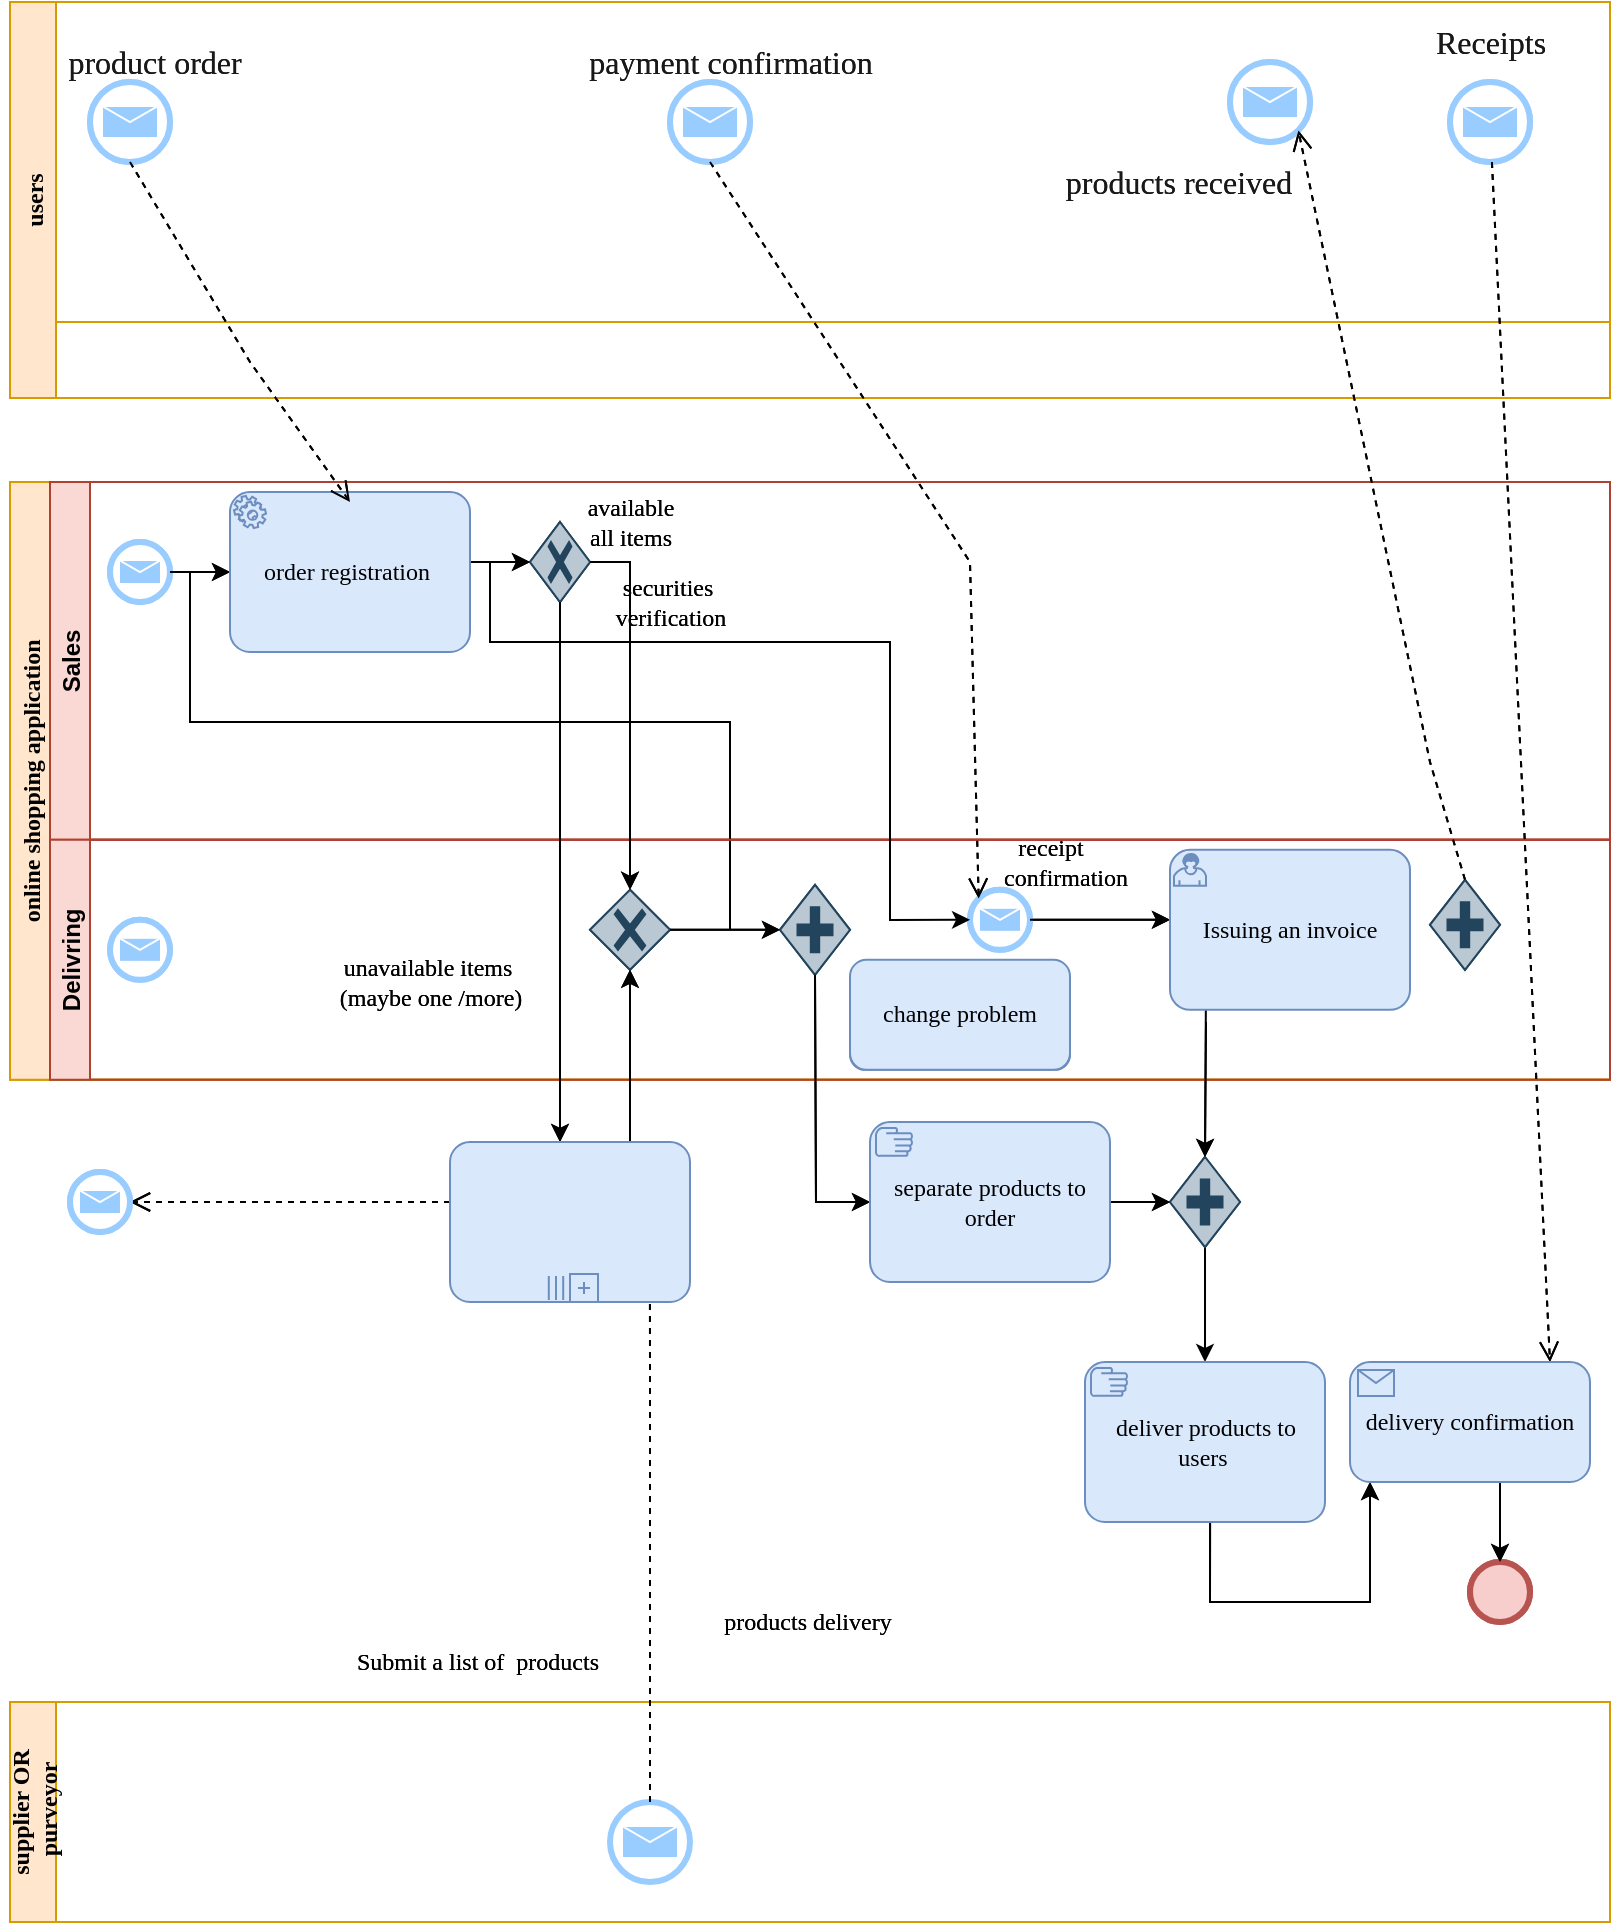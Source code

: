 <mxfile version="15.7.4" type="github" pages="2"><diagram id="DU3IWoZfHmInHlSZ8mjR" name="Page-1"><mxGraphModel dx="2640" dy="968" grid="1" gridSize="10" guides="1" tooltips="1" connect="1" arrows="1" fold="1" page="1" pageScale="1" pageWidth="850" pageHeight="1100" math="0" shadow="0"><root><mxCell id="0"/><mxCell id="1" parent="0"/><mxCell id="j8A4B9o-JrXwtnY3UbhV-6" value="online shopping application" style="swimlane;childLayout=stackLayout;resizeParent=1;resizeParentMax=0;horizontal=0;startSize=20;horizontalStack=0;fontFamily=Verdana;strokeColor=#d79b00;fillColor=#ffe6cc;" vertex="1" parent="1"><mxGeometry x="40" y="280" width="800" height="298.91" as="geometry"/></mxCell><mxCell id="j8A4B9o-JrXwtnY3UbhV-7" value="Sales" style="swimlane;startSize=20;horizontal=0;fillColor=#fad9d5;strokeColor=#ae4132;" vertex="1" parent="j8A4B9o-JrXwtnY3UbhV-6"><mxGeometry x="20" width="780" height="178.91" as="geometry"/></mxCell><mxCell id="j8A4B9o-JrXwtnY3UbhV-16" value="" style="points=[[0.145,0.145,0],[0.5,0,0],[0.855,0.145,0],[1,0.5,0],[0.855,0.855,0],[0.5,1,0],[0.145,0.855,0],[0,0.5,0]];shape=mxgraph.bpmn.event;html=1;verticalLabelPosition=bottom;labelBackgroundColor=#ffffff;verticalAlign=top;align=center;perimeter=ellipsePerimeter;outlineConnect=0;aspect=fixed;outline=end;symbol=message;fontFamily=Verdana;strokeColor=#99CCFF;fillColor=#FFFFFF;" vertex="1" parent="j8A4B9o-JrXwtnY3UbhV-7"><mxGeometry x="30" y="30" width="30" height="30" as="geometry"/></mxCell><mxCell id="j8A4B9o-JrXwtnY3UbhV-17" value="" style="points=[[0.25,0.25,0],[0.5,0,0],[0.75,0.25,0],[1,0.5,0],[0.75,0.75,0],[0.5,1,0],[0.25,0.75,0],[0,0.5,0]];shape=mxgraph.bpmn.gateway2;html=1;verticalLabelPosition=bottom;labelBackgroundColor=#ffffff;verticalAlign=top;align=center;perimeter=rhombusPerimeter;outlineConnect=0;outline=none;symbol=none;gwType=exclusive;fontFamily=Verdana;strokeColor=#23445d;fillColor=#bac8d3;" vertex="1" parent="j8A4B9o-JrXwtnY3UbhV-7"><mxGeometry x="240" y="20" width="30" height="40" as="geometry"/></mxCell><mxCell id="j8A4B9o-JrXwtnY3UbhV-33" value="" style="endArrow=classic;html=1;rounded=0;fontFamily=Verdana;exitX=1;exitY=0.5;exitDx=0;exitDy=0;exitPerimeter=0;" edge="1" parent="j8A4B9o-JrXwtnY3UbhV-7" source="j8A4B9o-JrXwtnY3UbhV-16"><mxGeometry width="50" height="50" relative="1" as="geometry"><mxPoint x="50" y="90" as="sourcePoint"/><mxPoint x="90" y="45" as="targetPoint"/></mxGeometry></mxCell><mxCell id="j8A4B9o-JrXwtnY3UbhV-34" value="" style="endArrow=classic;html=1;rounded=0;fontFamily=Verdana;exitX=1;exitY=0.5;exitDx=0;exitDy=0;entryX=0;entryY=0.5;entryDx=0;entryDy=0;entryPerimeter=0;" edge="1" parent="j8A4B9o-JrXwtnY3UbhV-7" target="j8A4B9o-JrXwtnY3UbhV-17"><mxGeometry width="50" height="50" relative="1" as="geometry"><mxPoint x="210" y="40" as="sourcePoint"/><mxPoint x="370" y="-100" as="targetPoint"/></mxGeometry></mxCell><mxCell id="j8A4B9o-JrXwtnY3UbhV-8" value="Delivring" style="swimlane;startSize=20;horizontal=0;fillColor=#fad9d5;strokeColor=#ae4132;" vertex="1" parent="j8A4B9o-JrXwtnY3UbhV-6"><mxGeometry x="20" y="178.91" width="780" height="120" as="geometry"/></mxCell><mxCell id="j8A4B9o-JrXwtnY3UbhV-18" value="" style="points=[[0.145,0.145,0],[0.5,0,0],[0.855,0.145,0],[1,0.5,0],[0.855,0.855,0],[0.5,1,0],[0.145,0.855,0],[0,0.5,0]];shape=mxgraph.bpmn.event;html=1;verticalLabelPosition=bottom;labelBackgroundColor=#ffffff;verticalAlign=top;align=center;perimeter=ellipsePerimeter;outlineConnect=0;aspect=fixed;outline=end;symbol=message;fontFamily=Verdana;strokeColor=#99CCFF;fillColor=#FFFFFF;" vertex="1" parent="j8A4B9o-JrXwtnY3UbhV-8"><mxGeometry x="30" y="40" width="30" height="30" as="geometry"/></mxCell><mxCell id="j8A4B9o-JrXwtnY3UbhV-19" value="" style="points=[[0.25,0.25,0],[0.5,0,0],[0.75,0.25,0],[1,0.5,0],[0.75,0.75,0],[0.5,1,0],[0.25,0.75,0],[0,0.5,0]];shape=mxgraph.bpmn.gateway2;html=1;verticalLabelPosition=bottom;labelBackgroundColor=#ffffff;verticalAlign=top;align=center;perimeter=rhombusPerimeter;outlineConnect=0;outline=none;symbol=none;gwType=exclusive;fontFamily=Verdana;strokeColor=#23445d;fillColor=#bac8d3;" vertex="1" parent="j8A4B9o-JrXwtnY3UbhV-8"><mxGeometry x="270" y="25" width="40" height="40" as="geometry"/></mxCell><mxCell id="j8A4B9o-JrXwtnY3UbhV-20" value="" style="points=[[0.25,0.25,0],[0.5,0,0],[0.75,0.25,0],[1,0.5,0],[0.75,0.75,0],[0.5,1,0],[0.25,0.75,0],[0,0.5,0]];shape=mxgraph.bpmn.gateway2;html=1;verticalLabelPosition=bottom;labelBackgroundColor=#ffffff;verticalAlign=top;align=center;perimeter=rhombusPerimeter;outlineConnect=0;outline=none;symbol=none;gwType=parallel;fontFamily=Verdana;strokeColor=#23445d;fillColor=#bac8d3;" vertex="1" parent="j8A4B9o-JrXwtnY3UbhV-8"><mxGeometry x="365" y="22.5" width="35" height="45" as="geometry"/></mxCell><mxCell id="j8A4B9o-JrXwtnY3UbhV-37" value="" style="endArrow=classic;html=1;rounded=0;fontFamily=Verdana;exitX=1;exitY=0.5;exitDx=0;exitDy=0;exitPerimeter=0;entryX=0;entryY=0.5;entryDx=0;entryDy=0;entryPerimeter=0;" edge="1" parent="j8A4B9o-JrXwtnY3UbhV-8" source="j8A4B9o-JrXwtnY3UbhV-19" target="j8A4B9o-JrXwtnY3UbhV-20"><mxGeometry width="50" height="50" relative="1" as="geometry"><mxPoint x="310" y="80" as="sourcePoint"/><mxPoint x="360" y="45" as="targetPoint"/></mxGeometry></mxCell><mxCell id="j8A4B9o-JrXwtnY3UbhV-43" value="" style="points=[[0.145,0.145,0],[0.5,0,0],[0.855,0.145,0],[1,0.5,0],[0.855,0.855,0],[0.5,1,0],[0.145,0.855,0],[0,0.5,0]];shape=mxgraph.bpmn.event;html=1;verticalLabelPosition=bottom;labelBackgroundColor=#ffffff;verticalAlign=top;align=center;perimeter=ellipsePerimeter;outlineConnect=0;aspect=fixed;outline=end;symbol=message;fontFamily=Verdana;strokeColor=#99CCFF;fillColor=#FFFFFF;" vertex="1" parent="j8A4B9o-JrXwtnY3UbhV-8"><mxGeometry x="460" y="25" width="30" height="30" as="geometry"/></mxCell><mxCell id="j8A4B9o-JrXwtnY3UbhV-48" value="" style="points=[[0.25,0.25,0],[0.5,0,0],[0.75,0.25,0],[1,0.5,0],[0.75,0.75,0],[0.5,1,0],[0.25,0.75,0],[0,0.5,0]];shape=mxgraph.bpmn.gateway2;html=1;verticalLabelPosition=bottom;labelBackgroundColor=#ffffff;verticalAlign=top;align=center;perimeter=rhombusPerimeter;outlineConnect=0;outline=none;symbol=none;gwType=parallel;fontFamily=Verdana;strokeColor=#23445d;fillColor=#bac8d3;" vertex="1" parent="j8A4B9o-JrXwtnY3UbhV-8"><mxGeometry x="690" y="20" width="35" height="45" as="geometry"/></mxCell><mxCell id="j8A4B9o-JrXwtnY3UbhV-86" value="change problem" style="rounded=1;whiteSpace=wrap;html=1;fontFamily=Verdana;strokeColor=#6c8ebf;fillColor=#dae8fc;" vertex="1" parent="j8A4B9o-JrXwtnY3UbhV-8"><mxGeometry x="400" y="65" width="110" height="50" as="geometry"/></mxCell><mxCell id="j8A4B9o-JrXwtnY3UbhV-46" value="" style="endArrow=classic;html=1;rounded=0;fontFamily=Verdana;exitX=1;exitY=0.5;exitDx=0;exitDy=0;exitPerimeter=0;entryX=0;entryY=0.5;entryDx=0;entryDy=0;" edge="1" parent="j8A4B9o-JrXwtnY3UbhV-8" source="j8A4B9o-JrXwtnY3UbhV-43"><mxGeometry width="50" height="50" relative="1" as="geometry"><mxPoint x="320" y="55" as="sourcePoint"/><mxPoint x="560" y="40" as="targetPoint"/><Array as="points"/></mxGeometry></mxCell><mxCell id="j8A4B9o-JrXwtnY3UbhV-36" value="" style="endArrow=classic;html=1;rounded=0;fontFamily=Verdana;exitX=1;exitY=0.5;exitDx=0;exitDy=0;exitPerimeter=0;" edge="1" parent="j8A4B9o-JrXwtnY3UbhV-6" source="j8A4B9o-JrXwtnY3UbhV-17" target="j8A4B9o-JrXwtnY3UbhV-19"><mxGeometry width="50" height="50" relative="1" as="geometry"><mxPoint x="350" y="90" as="sourcePoint"/><mxPoint x="350" y="100" as="targetPoint"/><Array as="points"><mxPoint x="310" y="40"/></Array></mxGeometry></mxCell><mxCell id="j8A4B9o-JrXwtnY3UbhV-10" value="users" style="swimlane;horizontal=0;fontFamily=Verdana;fillColor=#ffe6cc;strokeColor=#d79b00;" vertex="1" parent="1"><mxGeometry x="40" y="40" width="800" height="160" as="geometry"/></mxCell><mxCell id="j8A4B9o-JrXwtnY3UbhV-11" value="" style="points=[[0.145,0.145,0],[0.5,0,0],[0.855,0.145,0],[1,0.5,0],[0.855,0.855,0],[0.5,1,0],[0.145,0.855,0],[0,0.5,0]];shape=mxgraph.bpmn.event;html=1;verticalLabelPosition=bottom;labelBackgroundColor=#ffffff;verticalAlign=top;align=center;perimeter=ellipsePerimeter;outlineConnect=0;aspect=fixed;outline=end;symbol=message;fontFamily=Verdana;strokeColor=#99CCFF;fillColor=#FFFFFF;" vertex="1" parent="j8A4B9o-JrXwtnY3UbhV-10"><mxGeometry x="40" y="40" width="40" height="40" as="geometry"/></mxCell><mxCell id="j8A4B9o-JrXwtnY3UbhV-12" value="" style="points=[[0.145,0.145,0],[0.5,0,0],[0.855,0.145,0],[1,0.5,0],[0.855,0.855,0],[0.5,1,0],[0.145,0.855,0],[0,0.5,0]];shape=mxgraph.bpmn.event;html=1;verticalLabelPosition=bottom;labelBackgroundColor=#ffffff;verticalAlign=top;align=center;perimeter=ellipsePerimeter;outlineConnect=0;aspect=fixed;outline=end;symbol=message;fontFamily=Verdana;strokeColor=#99CCFF;fillColor=#FFFFFF;" vertex="1" parent="j8A4B9o-JrXwtnY3UbhV-10"><mxGeometry x="330" y="40" width="40" height="40" as="geometry"/></mxCell><mxCell id="j8A4B9o-JrXwtnY3UbhV-13" value="" style="points=[[0.145,0.145,0],[0.5,0,0],[0.855,0.145,0],[1,0.5,0],[0.855,0.855,0],[0.5,1,0],[0.145,0.855,0],[0,0.5,0]];shape=mxgraph.bpmn.event;html=1;verticalLabelPosition=bottom;labelBackgroundColor=#ffffff;verticalAlign=top;align=center;perimeter=ellipsePerimeter;outlineConnect=0;aspect=fixed;outline=end;symbol=message;fontFamily=Verdana;strokeColor=#99CCFF;fillColor=#FFFFFF;" vertex="1" parent="j8A4B9o-JrXwtnY3UbhV-10"><mxGeometry x="610" y="30" width="40" height="40" as="geometry"/></mxCell><mxCell id="j8A4B9o-JrXwtnY3UbhV-14" value="" style="points=[[0.145,0.145,0],[0.5,0,0],[0.855,0.145,0],[1,0.5,0],[0.855,0.855,0],[0.5,1,0],[0.145,0.855,0],[0,0.5,0]];shape=mxgraph.bpmn.event;html=1;verticalLabelPosition=bottom;labelBackgroundColor=#ffffff;verticalAlign=top;align=center;perimeter=ellipsePerimeter;outlineConnect=0;aspect=fixed;outline=end;symbol=message;fontFamily=Verdana;strokeColor=#99CCFF;fillColor=#FFFFFF;" vertex="1" parent="j8A4B9o-JrXwtnY3UbhV-10"><mxGeometry x="720" y="40" width="40" height="40" as="geometry"/></mxCell><mxCell id="j8A4B9o-JrXwtnY3UbhV-22" value="&lt;span style=&quot;font-family: &amp;#34;times new roman&amp;#34; ; font-size: 12pt ; color: #191919&quot;&gt;&amp;nbsp; &amp;nbsp; &amp;nbsp; product order&lt;/span&gt;" style="text;html=1;align=center;verticalAlign=middle;resizable=0;points=[];autosize=1;strokeColor=none;fillColor=none;fontFamily=Verdana;" vertex="1" parent="1"><mxGeometry x="35" y="60" width="130" height="20" as="geometry"/></mxCell><mxCell id="j8A4B9o-JrXwtnY3UbhV-27" value="&lt;span style=&quot;font-family: &amp;#34;times new roman&amp;#34; ; font-size: 12pt ; color: #191919&quot;&gt;&amp;nbsp; &amp;nbsp; &amp;nbsp; payment confirmation&amp;nbsp;&lt;/span&gt;" style="text;html=1;align=center;verticalAlign=middle;resizable=0;points=[];autosize=1;strokeColor=none;fillColor=none;fontFamily=Verdana;" vertex="1" parent="1"><mxGeometry x="295" y="60" width="190" height="20" as="geometry"/></mxCell><mxCell id="j8A4B9o-JrXwtnY3UbhV-28" value="&lt;span style=&quot;color: rgb(25 , 25 , 25) ; font-family: &amp;#34;times new roman&amp;#34; ; font-size: 16px&quot;&gt;&amp;nbsp; &amp;nbsp;products received&amp;nbsp;&lt;/span&gt;" style="text;html=1;align=center;verticalAlign=middle;resizable=0;points=[];autosize=1;strokeColor=none;fillColor=none;fontFamily=Verdana;" vertex="1" parent="1"><mxGeometry x="550" y="120" width="140" height="20" as="geometry"/></mxCell><mxCell id="j8A4B9o-JrXwtnY3UbhV-31" value="&lt;span style=&quot;font-family: &amp;#34;times new roman&amp;#34; ; font-size: 12pt ; color: #191919&quot;&gt;Receipts&lt;/span&gt;" style="text;html=1;align=center;verticalAlign=middle;resizable=0;points=[];autosize=1;strokeColor=none;fillColor=none;fontFamily=Verdana;" vertex="1" parent="1"><mxGeometry x="745" y="50" width="70" height="20" as="geometry"/></mxCell><mxCell id="j8A4B9o-JrXwtnY3UbhV-35" value="" style="html=1;verticalAlign=bottom;endArrow=open;dashed=1;endSize=8;rounded=0;fontFamily=Verdana;exitX=0.5;exitY=1;exitDx=0;exitDy=0;exitPerimeter=0;" edge="1" parent="1" source="j8A4B9o-JrXwtnY3UbhV-11"><mxGeometry x="0.106" y="-1" relative="1" as="geometry"><mxPoint x="170" y="240" as="sourcePoint"/><mxPoint x="210" y="290" as="targetPoint"/><Array as="points"><mxPoint x="160" y="220"/></Array><mxPoint as="offset"/></mxGeometry></mxCell><mxCell id="j8A4B9o-JrXwtnY3UbhV-50" value="" style="html=1;verticalAlign=bottom;endArrow=open;dashed=1;endSize=8;rounded=0;fontFamily=Verdana;exitX=0.5;exitY=1;exitDx=0;exitDy=0;exitPerimeter=0;entryX=0.145;entryY=0.145;entryDx=0;entryDy=0;entryPerimeter=0;" edge="1" parent="1" source="j8A4B9o-JrXwtnY3UbhV-12" target="j8A4B9o-JrXwtnY3UbhV-43"><mxGeometry x="0.106" y="-1" relative="1" as="geometry"><mxPoint x="110" y="130" as="sourcePoint"/><mxPoint x="220" y="310" as="targetPoint"/><Array as="points"><mxPoint x="520" y="320"/></Array><mxPoint as="offset"/></mxGeometry></mxCell><mxCell id="j8A4B9o-JrXwtnY3UbhV-51" value="" style="html=1;verticalAlign=bottom;endArrow=open;dashed=1;endSize=8;rounded=0;fontFamily=Verdana;exitX=0.5;exitY=0;exitDx=0;exitDy=0;exitPerimeter=0;entryX=0.855;entryY=0.855;entryDx=0;entryDy=0;entryPerimeter=0;" edge="1" parent="1" source="j8A4B9o-JrXwtnY3UbhV-48" target="j8A4B9o-JrXwtnY3UbhV-13"><mxGeometry x="0.106" y="-1" relative="1" as="geometry"><mxPoint x="120" y="140" as="sourcePoint"/><mxPoint x="230" y="320" as="targetPoint"/><Array as="points"><mxPoint x="750" y="420"/></Array><mxPoint as="offset"/></mxGeometry></mxCell><mxCell id="j8A4B9o-JrXwtnY3UbhV-52" value="available &lt;br&gt;all items" style="text;html=1;align=center;verticalAlign=middle;resizable=0;points=[];autosize=1;strokeColor=none;fillColor=none;fontFamily=Verdana;" vertex="1" parent="1"><mxGeometry x="315" y="285" width="70" height="30" as="geometry"/></mxCell><mxCell id="j8A4B9o-JrXwtnY3UbhV-53" value="securities&amp;nbsp;&lt;br&gt;verification" style="text;html=1;align=center;verticalAlign=middle;resizable=0;points=[];autosize=1;strokeColor=none;fillColor=none;fontFamily=Verdana;" vertex="1" parent="1"><mxGeometry x="330" y="325" width="80" height="30" as="geometry"/></mxCell><mxCell id="j8A4B9o-JrXwtnY3UbhV-54" value="" style="endArrow=classic;html=1;rounded=0;fontFamily=Verdana;exitX=0.5;exitY=1;exitDx=0;exitDy=0;exitPerimeter=0;" edge="1" parent="1" source="j8A4B9o-JrXwtnY3UbhV-17"><mxGeometry width="50" height="50" relative="1" as="geometry"><mxPoint x="320" y="550" as="sourcePoint"/><mxPoint x="315" y="610" as="targetPoint"/></mxGeometry></mxCell><mxCell id="j8A4B9o-JrXwtnY3UbhV-56" value="" style="html=1;verticalAlign=bottom;endArrow=open;dashed=1;endSize=8;rounded=0;fontFamily=Verdana;exitX=0;exitY=0.5;exitDx=0;exitDy=0;" edge="1" parent="1"><mxGeometry x="0.106" y="-1" relative="1" as="geometry"><mxPoint x="260" y="640" as="sourcePoint"/><mxPoint x="100" y="640" as="targetPoint"/><Array as="points"><mxPoint x="100" y="640"/></Array><mxPoint as="offset"/></mxGeometry></mxCell><mxCell id="j8A4B9o-JrXwtnY3UbhV-57" value="" style="points=[[0.145,0.145,0],[0.5,0,0],[0.855,0.145,0],[1,0.5,0],[0.855,0.855,0],[0.5,1,0],[0.145,0.855,0],[0,0.5,0]];shape=mxgraph.bpmn.event;html=1;verticalLabelPosition=bottom;labelBackgroundColor=#ffffff;verticalAlign=top;align=center;perimeter=ellipsePerimeter;outlineConnect=0;aspect=fixed;outline=end;symbol=message;fontFamily=Verdana;strokeColor=#99CCFF;fillColor=#FFFFFF;" vertex="1" parent="1"><mxGeometry x="70" y="625" width="30" height="30" as="geometry"/></mxCell><mxCell id="j8A4B9o-JrXwtnY3UbhV-58" value="" style="endArrow=classic;html=1;rounded=0;fontFamily=Verdana;exitX=0.75;exitY=0;exitDx=0;exitDy=0;entryX=0.5;entryY=1;entryDx=0;entryDy=0;entryPerimeter=0;" edge="1" parent="1" target="j8A4B9o-JrXwtnY3UbhV-19"><mxGeometry width="50" height="50" relative="1" as="geometry"><mxPoint x="350" y="610" as="sourcePoint"/><mxPoint x="450" y="630" as="targetPoint"/><Array as="points"/></mxGeometry></mxCell><mxCell id="j8A4B9o-JrXwtnY3UbhV-59" value="" style="endArrow=classic;html=1;rounded=0;fontFamily=Verdana;exitX=0.5;exitY=1;exitDx=0;exitDy=0;exitPerimeter=0;" edge="1" parent="1" source="j8A4B9o-JrXwtnY3UbhV-20"><mxGeometry width="50" height="50" relative="1" as="geometry"><mxPoint x="480" y="640" as="sourcePoint"/><mxPoint x="470" y="640" as="targetPoint"/><Array as="points"><mxPoint x="443" y="640"/></Array></mxGeometry></mxCell><mxCell id="j8A4B9o-JrXwtnY3UbhV-61" value="" style="points=[[0.25,0.25,0],[0.5,0,0],[0.75,0.25,0],[1,0.5,0],[0.75,0.75,0],[0.5,1,0],[0.25,0.75,0],[0,0.5,0]];shape=mxgraph.bpmn.gateway2;html=1;verticalLabelPosition=bottom;labelBackgroundColor=#ffffff;verticalAlign=top;align=center;perimeter=rhombusPerimeter;outlineConnect=0;outline=none;symbol=none;gwType=parallel;fontFamily=Verdana;strokeColor=#23445d;fillColor=#bac8d3;" vertex="1" parent="1"><mxGeometry x="620" y="617.5" width="35" height="45" as="geometry"/></mxCell><mxCell id="j8A4B9o-JrXwtnY3UbhV-62" value="" style="endArrow=classic;html=1;rounded=0;fontFamily=Verdana;exitX=1;exitY=0.5;exitDx=0;exitDy=0;" edge="1" parent="1" target="j8A4B9o-JrXwtnY3UbhV-61"><mxGeometry width="50" height="50" relative="1" as="geometry"><mxPoint x="590" y="640" as="sourcePoint"/><mxPoint x="500" y="690" as="targetPoint"/></mxGeometry></mxCell><mxCell id="j8A4B9o-JrXwtnY3UbhV-63" value="" style="endArrow=classic;html=1;rounded=0;fontFamily=Verdana;exitX=0.15;exitY=1.017;exitDx=0;exitDy=0;exitPerimeter=0;entryX=0.5;entryY=0;entryDx=0;entryDy=0;entryPerimeter=0;" edge="1" parent="1" target="j8A4B9o-JrXwtnY3UbhV-61"><mxGeometry width="50" height="50" relative="1" as="geometry"><mxPoint x="638" y="529.93" as="sourcePoint"/><mxPoint x="720" y="590" as="targetPoint"/></mxGeometry></mxCell><mxCell id="j8A4B9o-JrXwtnY3UbhV-64" value="" style="endArrow=classic;html=1;rounded=0;fontFamily=Verdana;exitX=0.5;exitY=1;exitDx=0;exitDy=0;exitPerimeter=0;entryX=0.5;entryY=0;entryDx=0;entryDy=0;entryPerimeter=0;" edge="1" parent="1" source="j8A4B9o-JrXwtnY3UbhV-61" target="j8A4B9o-JrXwtnY3UbhV-164"><mxGeometry width="50" height="50" relative="1" as="geometry"><mxPoint x="500" y="810" as="sourcePoint"/><mxPoint x="635.96" y="698" as="targetPoint"/></mxGeometry></mxCell><mxCell id="j8A4B9o-JrXwtnY3UbhV-69" value="" style="endArrow=classic;html=1;rounded=0;fontFamily=Verdana;exitX=0.667;exitY=1;exitDx=0;exitDy=0;exitPerimeter=0;" edge="1" parent="1"><mxGeometry width="50" height="50" relative="1" as="geometry"><mxPoint x="640.04" y="800" as="sourcePoint"/><mxPoint x="720" y="780" as="targetPoint"/><Array as="points"><mxPoint x="640" y="840"/><mxPoint x="720" y="840"/></Array></mxGeometry></mxCell><mxCell id="j8A4B9o-JrXwtnY3UbhV-70" value="" style="points=[[0.145,0.145,0],[0.5,0,0],[0.855,0.145,0],[1,0.5,0],[0.855,0.855,0],[0.5,1,0],[0.145,0.855,0],[0,0.5,0]];shape=mxgraph.bpmn.event;html=1;verticalLabelPosition=bottom;labelBackgroundColor=#ffffff;verticalAlign=top;align=center;perimeter=ellipsePerimeter;outlineConnect=0;aspect=fixed;outline=end;symbol=terminate2;fontFamily=Verdana;strokeColor=#b85450;fillColor=#f8cecc;" vertex="1" parent="1"><mxGeometry x="770" y="820" width="30" height="30" as="geometry"/></mxCell><mxCell id="j8A4B9o-JrXwtnY3UbhV-75" value="" style="html=1;verticalAlign=bottom;endArrow=open;dashed=1;endSize=8;rounded=0;fontFamily=Verdana;" edge="1" parent="1" source="j8A4B9o-JrXwtnY3UbhV-14"><mxGeometry x="0.106" y="-1" relative="1" as="geometry"><mxPoint x="790" y="130" as="sourcePoint"/><mxPoint x="810" y="720" as="targetPoint"/><Array as="points"><mxPoint x="810" y="720"/></Array><mxPoint as="offset"/></mxGeometry></mxCell><mxCell id="j8A4B9o-JrXwtnY3UbhV-76" value="" style="endArrow=classic;html=1;rounded=0;fontFamily=Verdana;exitX=0.75;exitY=1;exitDx=0;exitDy=0;" edge="1" parent="1"><mxGeometry width="50" height="50" relative="1" as="geometry"><mxPoint x="785" y="780" as="sourcePoint"/><mxPoint x="785" y="820" as="targetPoint"/></mxGeometry></mxCell><mxCell id="j8A4B9o-JrXwtnY3UbhV-82" value="" style="html=1;verticalAlign=bottom;endArrow=open;dashed=1;endSize=8;rounded=0;fontFamily=Verdana;entryX=0.833;entryY=1;entryDx=0;entryDy=0;entryPerimeter=0;" edge="1" parent="1"><mxGeometry x="0.106" y="-1" relative="1" as="geometry"><mxPoint x="360" y="940.0" as="sourcePoint"/><mxPoint x="359.96" y="670" as="targetPoint"/><Array as="points"><mxPoint x="360" y="860"/><mxPoint x="360" y="770"/><mxPoint x="360" y="720"/></Array><mxPoint as="offset"/></mxGeometry></mxCell><mxCell id="j8A4B9o-JrXwtnY3UbhV-83" value="Submit a list of&amp;nbsp; products&amp;nbsp; &amp;nbsp; &amp;nbsp; &amp;nbsp; &amp;nbsp; &amp;nbsp; &amp;nbsp; &amp;nbsp; &amp;nbsp; &amp;nbsp; &amp;nbsp; &amp;nbsp; &amp;nbsp; &amp;nbsp; &amp;nbsp; &amp;nbsp;" style="text;html=1;align=center;verticalAlign=middle;resizable=0;points=[];autosize=1;strokeColor=none;fillColor=none;fontFamily=Verdana;" vertex="1" parent="1"><mxGeometry x="170" y="860" width="300" height="20" as="geometry"/></mxCell><mxCell id="j8A4B9o-JrXwtnY3UbhV-84" value="products delivery&amp;nbsp;" style="text;html=1;align=center;verticalAlign=middle;resizable=0;points=[];autosize=1;strokeColor=none;fillColor=none;fontFamily=Verdana;" vertex="1" parent="1"><mxGeometry x="380" y="840" width="120" height="20" as="geometry"/></mxCell><mxCell id="j8A4B9o-JrXwtnY3UbhV-85" value="unavailable items&amp;nbsp;&lt;br&gt;(maybe one /more)" style="text;html=1;align=center;verticalAlign=middle;resizable=0;points=[];autosize=1;strokeColor=none;fillColor=none;fontFamily=Verdana;" vertex="1" parent="1"><mxGeometry x="185" y="515" width="130" height="30" as="geometry"/></mxCell><mxCell id="j8A4B9o-JrXwtnY3UbhV-87" value="receipt&lt;br&gt;&amp;nbsp; &amp;nbsp; &amp;nbsp;confirmation" style="text;html=1;align=center;verticalAlign=middle;resizable=0;points=[];autosize=1;strokeColor=none;fillColor=none;fontFamily=Verdana;" vertex="1" parent="1"><mxGeometry x="505" y="455" width="110" height="30" as="geometry"/></mxCell><mxCell id="j8A4B9o-JrXwtnY3UbhV-93" value="Untitled Layer" parent="0"/><mxCell id="j8A4B9o-JrXwtnY3UbhV-94" value="online shopping application" style="swimlane;childLayout=stackLayout;resizeParent=1;resizeParentMax=0;horizontal=0;startSize=20;horizontalStack=0;fontFamily=Verdana;strokeColor=#d79b00;fillColor=#ffe6cc;" vertex="1" parent="j8A4B9o-JrXwtnY3UbhV-93"><mxGeometry x="40" y="280" width="800" height="298.91" as="geometry"/></mxCell><mxCell id="j8A4B9o-JrXwtnY3UbhV-95" value="Sales" style="swimlane;startSize=20;horizontal=0;fillColor=#fad9d5;strokeColor=#ae4132;" vertex="1" parent="j8A4B9o-JrXwtnY3UbhV-94"><mxGeometry x="20" width="780" height="178.91" as="geometry"/></mxCell><mxCell id="j8A4B9o-JrXwtnY3UbhV-97" value="" style="points=[[0.145,0.145,0],[0.5,0,0],[0.855,0.145,0],[1,0.5,0],[0.855,0.855,0],[0.5,1,0],[0.145,0.855,0],[0,0.5,0]];shape=mxgraph.bpmn.event;html=1;verticalLabelPosition=bottom;labelBackgroundColor=#ffffff;verticalAlign=top;align=center;perimeter=ellipsePerimeter;outlineConnect=0;aspect=fixed;outline=end;symbol=message;fontFamily=Verdana;strokeColor=#99CCFF;fillColor=#FFFFFF;" vertex="1" parent="j8A4B9o-JrXwtnY3UbhV-95"><mxGeometry x="30" y="30" width="30" height="30" as="geometry"/></mxCell><mxCell id="j8A4B9o-JrXwtnY3UbhV-98" value="" style="points=[[0.25,0.25,0],[0.5,0,0],[0.75,0.25,0],[1,0.5,0],[0.75,0.75,0],[0.5,1,0],[0.25,0.75,0],[0,0.5,0]];shape=mxgraph.bpmn.gateway2;html=1;verticalLabelPosition=bottom;labelBackgroundColor=#ffffff;verticalAlign=top;align=center;perimeter=rhombusPerimeter;outlineConnect=0;outline=none;symbol=none;gwType=exclusive;fontFamily=Verdana;strokeColor=#23445d;fillColor=#bac8d3;" vertex="1" parent="j8A4B9o-JrXwtnY3UbhV-95"><mxGeometry x="240" y="20" width="30" height="40" as="geometry"/></mxCell><mxCell id="j8A4B9o-JrXwtnY3UbhV-99" value="" style="endArrow=classic;html=1;rounded=0;fontFamily=Verdana;exitX=1;exitY=0.5;exitDx=0;exitDy=0;exitPerimeter=0;" edge="1" parent="j8A4B9o-JrXwtnY3UbhV-95" source="j8A4B9o-JrXwtnY3UbhV-97"><mxGeometry width="50" height="50" relative="1" as="geometry"><mxPoint x="50" y="90" as="sourcePoint"/><mxPoint x="90" y="45" as="targetPoint"/></mxGeometry></mxCell><mxCell id="j8A4B9o-JrXwtnY3UbhV-100" value="" style="endArrow=classic;html=1;rounded=0;fontFamily=Verdana;exitX=1;exitY=0.5;exitDx=0;exitDy=0;entryX=0;entryY=0.5;entryDx=0;entryDy=0;entryPerimeter=0;" edge="1" parent="j8A4B9o-JrXwtnY3UbhV-95" target="j8A4B9o-JrXwtnY3UbhV-98"><mxGeometry width="50" height="50" relative="1" as="geometry"><mxPoint x="210" y="40" as="sourcePoint"/><mxPoint x="370" y="-100" as="targetPoint"/></mxGeometry></mxCell><mxCell id="j8A4B9o-JrXwtnY3UbhV-101" value="" style="endArrow=none;html=1;rounded=0;fontFamily=Verdana;" edge="1" parent="j8A4B9o-JrXwtnY3UbhV-95"><mxGeometry relative="1" as="geometry"><mxPoint x="70" y="45" as="sourcePoint"/><mxPoint x="340" y="224" as="targetPoint"/><Array as="points"><mxPoint x="70" y="120"/><mxPoint x="340" y="120"/></Array></mxGeometry></mxCell><mxCell id="j8A4B9o-JrXwtnY3UbhV-157" value="order registration " style="points=[[0.25,0,0],[0.5,0,0],[0.75,0,0],[1,0.25,0],[1,0.5,0],[1,0.75,0],[0.75,1,0],[0.5,1,0],[0.25,1,0],[0,0.75,0],[0,0.5,0],[0,0.25,0]];shape=mxgraph.bpmn.task;whiteSpace=wrap;rectStyle=rounded;size=10;taskMarker=service;fontFamily=Verdana;strokeColor=#6c8ebf;fillColor=#dae8fc;" vertex="1" parent="j8A4B9o-JrXwtnY3UbhV-95"><mxGeometry x="90" y="5" width="120" height="80" as="geometry"/></mxCell><mxCell id="j8A4B9o-JrXwtnY3UbhV-103" value="Delivring" style="swimlane;startSize=20;horizontal=0;fillColor=#fad9d5;strokeColor=#ae4132;" vertex="1" parent="j8A4B9o-JrXwtnY3UbhV-94"><mxGeometry x="20" y="178.91" width="780" height="120" as="geometry"/></mxCell><mxCell id="j8A4B9o-JrXwtnY3UbhV-104" value="" style="points=[[0.145,0.145,0],[0.5,0,0],[0.855,0.145,0],[1,0.5,0],[0.855,0.855,0],[0.5,1,0],[0.145,0.855,0],[0,0.5,0]];shape=mxgraph.bpmn.event;html=1;verticalLabelPosition=bottom;labelBackgroundColor=#ffffff;verticalAlign=top;align=center;perimeter=ellipsePerimeter;outlineConnect=0;aspect=fixed;outline=end;symbol=message;fontFamily=Verdana;strokeColor=#99CCFF;fillColor=#FFFFFF;" vertex="1" parent="j8A4B9o-JrXwtnY3UbhV-103"><mxGeometry x="30" y="40" width="30" height="30" as="geometry"/></mxCell><mxCell id="j8A4B9o-JrXwtnY3UbhV-105" value="" style="points=[[0.25,0.25,0],[0.5,0,0],[0.75,0.25,0],[1,0.5,0],[0.75,0.75,0],[0.5,1,0],[0.25,0.75,0],[0,0.5,0]];shape=mxgraph.bpmn.gateway2;html=1;verticalLabelPosition=bottom;labelBackgroundColor=#ffffff;verticalAlign=top;align=center;perimeter=rhombusPerimeter;outlineConnect=0;outline=none;symbol=none;gwType=exclusive;fontFamily=Verdana;strokeColor=#23445d;fillColor=#bac8d3;" vertex="1" parent="j8A4B9o-JrXwtnY3UbhV-103"><mxGeometry x="270" y="25" width="40" height="40" as="geometry"/></mxCell><mxCell id="j8A4B9o-JrXwtnY3UbhV-106" value="" style="points=[[0.25,0.25,0],[0.5,0,0],[0.75,0.25,0],[1,0.5,0],[0.75,0.75,0],[0.5,1,0],[0.25,0.75,0],[0,0.5,0]];shape=mxgraph.bpmn.gateway2;html=1;verticalLabelPosition=bottom;labelBackgroundColor=#ffffff;verticalAlign=top;align=center;perimeter=rhombusPerimeter;outlineConnect=0;outline=none;symbol=none;gwType=parallel;fontFamily=Verdana;strokeColor=#23445d;fillColor=#bac8d3;" vertex="1" parent="j8A4B9o-JrXwtnY3UbhV-103"><mxGeometry x="365" y="22.5" width="35" height="45" as="geometry"/></mxCell><mxCell id="j8A4B9o-JrXwtnY3UbhV-107" value="" style="endArrow=classic;html=1;rounded=0;fontFamily=Verdana;exitX=1;exitY=0.5;exitDx=0;exitDy=0;exitPerimeter=0;entryX=0;entryY=0.5;entryDx=0;entryDy=0;entryPerimeter=0;" edge="1" parent="j8A4B9o-JrXwtnY3UbhV-103" source="j8A4B9o-JrXwtnY3UbhV-105" target="j8A4B9o-JrXwtnY3UbhV-106"><mxGeometry width="50" height="50" relative="1" as="geometry"><mxPoint x="310" y="80" as="sourcePoint"/><mxPoint x="360" y="45" as="targetPoint"/></mxGeometry></mxCell><mxCell id="j8A4B9o-JrXwtnY3UbhV-108" value="" style="points=[[0.145,0.145,0],[0.5,0,0],[0.855,0.145,0],[1,0.5,0],[0.855,0.855,0],[0.5,1,0],[0.145,0.855,0],[0,0.5,0]];shape=mxgraph.bpmn.event;html=1;verticalLabelPosition=bottom;labelBackgroundColor=#ffffff;verticalAlign=top;align=center;perimeter=ellipsePerimeter;outlineConnect=0;aspect=fixed;outline=end;symbol=message;fontFamily=Verdana;strokeColor=#99CCFF;fillColor=#FFFFFF;" vertex="1" parent="j8A4B9o-JrXwtnY3UbhV-103"><mxGeometry x="460" y="25" width="30" height="30" as="geometry"/></mxCell><mxCell id="j8A4B9o-JrXwtnY3UbhV-110" value="" style="points=[[0.25,0.25,0],[0.5,0,0],[0.75,0.25,0],[1,0.5,0],[0.75,0.75,0],[0.5,1,0],[0.25,0.75,0],[0,0.5,0]];shape=mxgraph.bpmn.gateway2;html=1;verticalLabelPosition=bottom;labelBackgroundColor=#ffffff;verticalAlign=top;align=center;perimeter=rhombusPerimeter;outlineConnect=0;outline=none;symbol=none;gwType=parallel;fontFamily=Verdana;strokeColor=#23445d;fillColor=#bac8d3;" vertex="1" parent="j8A4B9o-JrXwtnY3UbhV-103"><mxGeometry x="690" y="20" width="35" height="45" as="geometry"/></mxCell><mxCell id="j8A4B9o-JrXwtnY3UbhV-111" value="change problem" style="rounded=1;whiteSpace=wrap;html=1;fontFamily=Verdana;strokeColor=#6c8ebf;fillColor=#dae8fc;" vertex="1" parent="j8A4B9o-JrXwtnY3UbhV-103"><mxGeometry x="400" y="60" width="110" height="55" as="geometry"/></mxCell><mxCell id="j8A4B9o-JrXwtnY3UbhV-112" value="" style="endArrow=classic;html=1;rounded=0;fontFamily=Verdana;exitX=1;exitY=0.5;exitDx=0;exitDy=0;exitPerimeter=0;entryX=0;entryY=0.5;entryDx=0;entryDy=0;" edge="1" parent="j8A4B9o-JrXwtnY3UbhV-103" source="j8A4B9o-JrXwtnY3UbhV-108"><mxGeometry width="50" height="50" relative="1" as="geometry"><mxPoint x="320" y="55" as="sourcePoint"/><mxPoint x="560" y="40" as="targetPoint"/><Array as="points"/></mxGeometry></mxCell><mxCell id="j8A4B9o-JrXwtnY3UbhV-161" value="Issuing an invoice" style="points=[[0.25,0,0],[0.5,0,0],[0.75,0,0],[1,0.25,0],[1,0.5,0],[1,0.75,0],[0.75,1,0],[0.5,1,0],[0.25,1,0],[0,0.75,0],[0,0.5,0],[0,0.25,0]];shape=mxgraph.bpmn.task;whiteSpace=wrap;rectStyle=rounded;size=10;taskMarker=user;fontFamily=Verdana;strokeColor=#6c8ebf;fillColor=#dae8fc;" vertex="1" parent="j8A4B9o-JrXwtnY3UbhV-103"><mxGeometry x="560" y="5" width="120" height="80" as="geometry"/></mxCell><mxCell id="j8A4B9o-JrXwtnY3UbhV-165" value="" style="shape=image;html=1;verticalAlign=top;verticalLabelPosition=bottom;labelBackgroundColor=#ffffff;imageAspect=0;aspect=fixed;image=https://cdn3.iconfinder.com/data/icons/arrows-actions/126/slice39-128.png;fontFamily=Verdana;strokeColor=#99CCFF;fillColor=#FFFFFF;" vertex="1" parent="j8A4B9o-JrXwtnY3UbhV-103"><mxGeometry x="400" y="60.0" width="20" height="20" as="geometry"/></mxCell><mxCell id="j8A4B9o-JrXwtnY3UbhV-113" value="" style="endArrow=classic;html=1;rounded=0;fontFamily=Verdana;exitX=1;exitY=0.5;exitDx=0;exitDy=0;exitPerimeter=0;" edge="1" parent="j8A4B9o-JrXwtnY3UbhV-94" source="j8A4B9o-JrXwtnY3UbhV-98" target="j8A4B9o-JrXwtnY3UbhV-105"><mxGeometry width="50" height="50" relative="1" as="geometry"><mxPoint x="350" y="90" as="sourcePoint"/><mxPoint x="350" y="100" as="targetPoint"/><Array as="points"><mxPoint x="310" y="40"/></Array></mxGeometry></mxCell><mxCell id="j8A4B9o-JrXwtnY3UbhV-114" value="users" style="swimlane;horizontal=0;fontFamily=Verdana;fillColor=#ffe6cc;strokeColor=#d79b00;" vertex="1" parent="j8A4B9o-JrXwtnY3UbhV-93"><mxGeometry x="40" y="40" width="800" height="198" as="geometry"/></mxCell><mxCell id="j8A4B9o-JrXwtnY3UbhV-115" value="" style="points=[[0.145,0.145,0],[0.5,0,0],[0.855,0.145,0],[1,0.5,0],[0.855,0.855,0],[0.5,1,0],[0.145,0.855,0],[0,0.5,0]];shape=mxgraph.bpmn.event;html=1;verticalLabelPosition=bottom;labelBackgroundColor=#ffffff;verticalAlign=top;align=center;perimeter=ellipsePerimeter;outlineConnect=0;aspect=fixed;outline=end;symbol=message;fontFamily=Verdana;strokeColor=#99CCFF;fillColor=#FFFFFF;" vertex="1" parent="j8A4B9o-JrXwtnY3UbhV-114"><mxGeometry x="40" y="40" width="40" height="40" as="geometry"/></mxCell><mxCell id="j8A4B9o-JrXwtnY3UbhV-116" value="" style="points=[[0.145,0.145,0],[0.5,0,0],[0.855,0.145,0],[1,0.5,0],[0.855,0.855,0],[0.5,1,0],[0.145,0.855,0],[0,0.5,0]];shape=mxgraph.bpmn.event;html=1;verticalLabelPosition=bottom;labelBackgroundColor=#ffffff;verticalAlign=top;align=center;perimeter=ellipsePerimeter;outlineConnect=0;aspect=fixed;outline=end;symbol=message;fontFamily=Verdana;strokeColor=#99CCFF;fillColor=#FFFFFF;" vertex="1" parent="j8A4B9o-JrXwtnY3UbhV-114"><mxGeometry x="330" y="40" width="40" height="40" as="geometry"/></mxCell><mxCell id="j8A4B9o-JrXwtnY3UbhV-117" value="" style="points=[[0.145,0.145,0],[0.5,0,0],[0.855,0.145,0],[1,0.5,0],[0.855,0.855,0],[0.5,1,0],[0.145,0.855,0],[0,0.5,0]];shape=mxgraph.bpmn.event;html=1;verticalLabelPosition=bottom;labelBackgroundColor=#ffffff;verticalAlign=top;align=center;perimeter=ellipsePerimeter;outlineConnect=0;aspect=fixed;outline=end;symbol=message;fontFamily=Verdana;strokeColor=#99CCFF;fillColor=#FFFFFF;" vertex="1" parent="j8A4B9o-JrXwtnY3UbhV-114"><mxGeometry x="610" y="30" width="40" height="40" as="geometry"/></mxCell><mxCell id="j8A4B9o-JrXwtnY3UbhV-118" value="" style="points=[[0.145,0.145,0],[0.5,0,0],[0.855,0.145,0],[1,0.5,0],[0.855,0.855,0],[0.5,1,0],[0.145,0.855,0],[0,0.5,0]];shape=mxgraph.bpmn.event;html=1;verticalLabelPosition=bottom;labelBackgroundColor=#ffffff;verticalAlign=top;align=center;perimeter=ellipsePerimeter;outlineConnect=0;aspect=fixed;outline=end;symbol=message;fontFamily=Verdana;strokeColor=#99CCFF;fillColor=#FFFFFF;" vertex="1" parent="j8A4B9o-JrXwtnY3UbhV-114"><mxGeometry x="720" y="40" width="40" height="40" as="geometry"/></mxCell><mxCell id="j8A4B9o-JrXwtnY3UbhV-119" value="&lt;span style=&quot;font-family: &amp;#34;times new roman&amp;#34; ; font-size: 12pt ; color: #191919&quot;&gt;&amp;nbsp; &amp;nbsp; &amp;nbsp; product order&lt;/span&gt;" style="text;html=1;align=center;verticalAlign=middle;resizable=0;points=[];autosize=1;strokeColor=none;fillColor=none;fontFamily=Verdana;" vertex="1" parent="j8A4B9o-JrXwtnY3UbhV-93"><mxGeometry x="35" y="60" width="130" height="20" as="geometry"/></mxCell><mxCell id="j8A4B9o-JrXwtnY3UbhV-120" value="&lt;span style=&quot;font-family: &amp;#34;times new roman&amp;#34; ; font-size: 12pt ; color: #191919&quot;&gt;&amp;nbsp; &amp;nbsp; &amp;nbsp; payment confirmation&amp;nbsp;&lt;/span&gt;" style="text;html=1;align=center;verticalAlign=middle;resizable=0;points=[];autosize=1;strokeColor=none;fillColor=none;fontFamily=Verdana;" vertex="1" parent="j8A4B9o-JrXwtnY3UbhV-93"><mxGeometry x="295" y="60" width="190" height="20" as="geometry"/></mxCell><mxCell id="j8A4B9o-JrXwtnY3UbhV-121" value="&lt;span style=&quot;color: rgb(25 , 25 , 25) ; font-family: &amp;#34;times new roman&amp;#34; ; font-size: 16px&quot;&gt;&amp;nbsp; &amp;nbsp;products received&amp;nbsp;&lt;/span&gt;" style="text;html=1;align=center;verticalAlign=middle;resizable=0;points=[];autosize=1;strokeColor=none;fillColor=none;fontFamily=Verdana;" vertex="1" parent="j8A4B9o-JrXwtnY3UbhV-93"><mxGeometry x="550" y="120" width="140" height="20" as="geometry"/></mxCell><mxCell id="j8A4B9o-JrXwtnY3UbhV-122" value="&lt;span style=&quot;font-family: &amp;#34;times new roman&amp;#34; ; font-size: 12pt ; color: #191919&quot;&gt;Receipts&lt;/span&gt;" style="text;html=1;align=center;verticalAlign=middle;resizable=0;points=[];autosize=1;strokeColor=none;fillColor=none;fontFamily=Verdana;" vertex="1" parent="j8A4B9o-JrXwtnY3UbhV-93"><mxGeometry x="745" y="50" width="70" height="20" as="geometry"/></mxCell><mxCell id="j8A4B9o-JrXwtnY3UbhV-123" value="" style="html=1;verticalAlign=bottom;endArrow=open;dashed=1;endSize=8;rounded=0;fontFamily=Verdana;exitX=0.5;exitY=1;exitDx=0;exitDy=0;exitPerimeter=0;" edge="1" parent="j8A4B9o-JrXwtnY3UbhV-93" source="j8A4B9o-JrXwtnY3UbhV-115"><mxGeometry x="0.106" y="-1" relative="1" as="geometry"><mxPoint x="170" y="240" as="sourcePoint"/><mxPoint x="210" y="290" as="targetPoint"/><Array as="points"><mxPoint x="160" y="220"/></Array><mxPoint as="offset"/></mxGeometry></mxCell><mxCell id="j8A4B9o-JrXwtnY3UbhV-124" value="" style="endArrow=classic;html=1;rounded=0;fontFamily=Verdana;entryX=0;entryY=0.5;entryDx=0;entryDy=0;entryPerimeter=0;" edge="1" parent="j8A4B9o-JrXwtnY3UbhV-93" target="j8A4B9o-JrXwtnY3UbhV-108"><mxGeometry width="50" height="50" relative="1" as="geometry"><mxPoint x="280" y="320" as="sourcePoint"/><mxPoint x="640" y="360" as="targetPoint"/><Array as="points"><mxPoint x="280" y="360"/><mxPoint x="480" y="360"/><mxPoint x="480" y="499"/></Array></mxGeometry></mxCell><mxCell id="j8A4B9o-JrXwtnY3UbhV-125" value="" style="html=1;verticalAlign=bottom;endArrow=open;dashed=1;endSize=8;rounded=0;fontFamily=Verdana;exitX=0.5;exitY=1;exitDx=0;exitDy=0;exitPerimeter=0;entryX=0.145;entryY=0.145;entryDx=0;entryDy=0;entryPerimeter=0;" edge="1" parent="j8A4B9o-JrXwtnY3UbhV-93" source="j8A4B9o-JrXwtnY3UbhV-116" target="j8A4B9o-JrXwtnY3UbhV-108"><mxGeometry x="0.106" y="-1" relative="1" as="geometry"><mxPoint x="110" y="130" as="sourcePoint"/><mxPoint x="220" y="310" as="targetPoint"/><Array as="points"><mxPoint x="520" y="320"/></Array><mxPoint as="offset"/></mxGeometry></mxCell><mxCell id="j8A4B9o-JrXwtnY3UbhV-126" value="" style="html=1;verticalAlign=bottom;endArrow=open;dashed=1;endSize=8;rounded=0;fontFamily=Verdana;exitX=0.5;exitY=0;exitDx=0;exitDy=0;exitPerimeter=0;entryX=0.855;entryY=0.855;entryDx=0;entryDy=0;entryPerimeter=0;" edge="1" parent="j8A4B9o-JrXwtnY3UbhV-93" source="j8A4B9o-JrXwtnY3UbhV-110" target="j8A4B9o-JrXwtnY3UbhV-117"><mxGeometry x="0.106" y="-1" relative="1" as="geometry"><mxPoint x="120" y="140" as="sourcePoint"/><mxPoint x="230" y="320" as="targetPoint"/><Array as="points"><mxPoint x="750" y="420"/></Array><mxPoint as="offset"/></mxGeometry></mxCell><mxCell id="j8A4B9o-JrXwtnY3UbhV-127" value="available &lt;br&gt;all items" style="text;html=1;align=center;verticalAlign=middle;resizable=0;points=[];autosize=1;strokeColor=none;fillColor=none;fontFamily=Verdana;" vertex="1" parent="j8A4B9o-JrXwtnY3UbhV-93"><mxGeometry x="315" y="285" width="70" height="30" as="geometry"/></mxCell><mxCell id="j8A4B9o-JrXwtnY3UbhV-128" value="securities&amp;nbsp;&lt;br&gt;verification" style="text;html=1;align=center;verticalAlign=middle;resizable=0;points=[];autosize=1;strokeColor=none;fillColor=none;fontFamily=Verdana;" vertex="1" parent="j8A4B9o-JrXwtnY3UbhV-93"><mxGeometry x="330" y="325" width="80" height="30" as="geometry"/></mxCell><mxCell id="j8A4B9o-JrXwtnY3UbhV-129" value="" style="endArrow=classic;html=1;rounded=0;fontFamily=Verdana;exitX=0.5;exitY=1;exitDx=0;exitDy=0;exitPerimeter=0;" edge="1" parent="j8A4B9o-JrXwtnY3UbhV-93" source="j8A4B9o-JrXwtnY3UbhV-98"><mxGeometry width="50" height="50" relative="1" as="geometry"><mxPoint x="320" y="550" as="sourcePoint"/><mxPoint x="315" y="610" as="targetPoint"/></mxGeometry></mxCell><mxCell id="j8A4B9o-JrXwtnY3UbhV-131" value="" style="html=1;verticalAlign=bottom;endArrow=open;dashed=1;endSize=8;rounded=0;fontFamily=Verdana;exitX=0;exitY=0.5;exitDx=0;exitDy=0;" edge="1" parent="j8A4B9o-JrXwtnY3UbhV-93"><mxGeometry x="0.106" y="-1" relative="1" as="geometry"><mxPoint x="260" y="640" as="sourcePoint"/><mxPoint x="100" y="640" as="targetPoint"/><Array as="points"><mxPoint x="100" y="640"/></Array><mxPoint as="offset"/></mxGeometry></mxCell><mxCell id="j8A4B9o-JrXwtnY3UbhV-132" value="" style="points=[[0.145,0.145,0],[0.5,0,0],[0.855,0.145,0],[1,0.5,0],[0.855,0.855,0],[0.5,1,0],[0.145,0.855,0],[0,0.5,0]];shape=mxgraph.bpmn.event;html=1;verticalLabelPosition=bottom;labelBackgroundColor=#ffffff;verticalAlign=top;align=center;perimeter=ellipsePerimeter;outlineConnect=0;aspect=fixed;outline=end;symbol=message;fontFamily=Verdana;strokeColor=#99CCFF;fillColor=#FFFFFF;" vertex="1" parent="j8A4B9o-JrXwtnY3UbhV-93"><mxGeometry x="70" y="625" width="30" height="30" as="geometry"/></mxCell><mxCell id="j8A4B9o-JrXwtnY3UbhV-133" value="" style="endArrow=classic;html=1;rounded=0;fontFamily=Verdana;exitX=0.75;exitY=0;exitDx=0;exitDy=0;entryX=0.5;entryY=1;entryDx=0;entryDy=0;entryPerimeter=0;" edge="1" parent="j8A4B9o-JrXwtnY3UbhV-93" target="j8A4B9o-JrXwtnY3UbhV-105"><mxGeometry width="50" height="50" relative="1" as="geometry"><mxPoint x="350" y="610" as="sourcePoint"/><mxPoint x="450" y="630" as="targetPoint"/><Array as="points"/></mxGeometry></mxCell><mxCell id="j8A4B9o-JrXwtnY3UbhV-134" value="" style="endArrow=classic;html=1;rounded=0;fontFamily=Verdana;exitX=0.5;exitY=1;exitDx=0;exitDy=0;exitPerimeter=0;" edge="1" parent="j8A4B9o-JrXwtnY3UbhV-93" source="j8A4B9o-JrXwtnY3UbhV-106"><mxGeometry width="50" height="50" relative="1" as="geometry"><mxPoint x="480" y="640" as="sourcePoint"/><mxPoint x="470" y="640" as="targetPoint"/><Array as="points"><mxPoint x="443" y="640"/></Array></mxGeometry></mxCell><mxCell id="j8A4B9o-JrXwtnY3UbhV-136" value="" style="points=[[0.25,0.25,0],[0.5,0,0],[0.75,0.25,0],[1,0.5,0],[0.75,0.75,0],[0.5,1,0],[0.25,0.75,0],[0,0.5,0]];shape=mxgraph.bpmn.gateway2;html=1;verticalLabelPosition=bottom;labelBackgroundColor=#ffffff;verticalAlign=top;align=center;perimeter=rhombusPerimeter;outlineConnect=0;outline=none;symbol=none;gwType=parallel;fontFamily=Verdana;strokeColor=#23445d;fillColor=#bac8d3;" vertex="1" parent="j8A4B9o-JrXwtnY3UbhV-93"><mxGeometry x="620" y="617.5" width="35" height="45" as="geometry"/></mxCell><mxCell id="j8A4B9o-JrXwtnY3UbhV-137" value="" style="endArrow=classic;html=1;rounded=0;fontFamily=Verdana;exitX=1;exitY=0.5;exitDx=0;exitDy=0;" edge="1" parent="j8A4B9o-JrXwtnY3UbhV-93" target="j8A4B9o-JrXwtnY3UbhV-136"><mxGeometry width="50" height="50" relative="1" as="geometry"><mxPoint x="590" y="640" as="sourcePoint"/><mxPoint x="500" y="690" as="targetPoint"/></mxGeometry></mxCell><mxCell id="j8A4B9o-JrXwtnY3UbhV-138" value="" style="endArrow=classic;html=1;rounded=0;fontFamily=Verdana;entryX=0.5;entryY=0;entryDx=0;entryDy=0;entryPerimeter=0;" edge="1" parent="j8A4B9o-JrXwtnY3UbhV-93" target="j8A4B9o-JrXwtnY3UbhV-136"><mxGeometry width="50" height="50" relative="1" as="geometry"><mxPoint x="638" y="550" as="sourcePoint"/><mxPoint x="720" y="590" as="targetPoint"/></mxGeometry></mxCell><mxCell id="j8A4B9o-JrXwtnY3UbhV-142" value="" style="endArrow=classic;html=1;rounded=0;fontFamily=Verdana;exitX=0.667;exitY=1;exitDx=0;exitDy=0;exitPerimeter=0;" edge="1" parent="j8A4B9o-JrXwtnY3UbhV-93"><mxGeometry width="50" height="50" relative="1" as="geometry"><mxPoint x="640.04" y="800" as="sourcePoint"/><mxPoint x="720" y="780" as="targetPoint"/><Array as="points"><mxPoint x="640" y="840"/><mxPoint x="720" y="840"/></Array></mxGeometry></mxCell><mxCell id="j8A4B9o-JrXwtnY3UbhV-143" value="" style="points=[[0.145,0.145,0],[0.5,0,0],[0.855,0.145,0],[1,0.5,0],[0.855,0.855,0],[0.5,1,0],[0.145,0.855,0],[0,0.5,0]];shape=mxgraph.bpmn.event;html=1;verticalLabelPosition=bottom;labelBackgroundColor=#ffffff;verticalAlign=top;align=center;perimeter=ellipsePerimeter;outlineConnect=0;aspect=fixed;outline=end;symbol=terminate2;fontFamily=Verdana;strokeColor=#b85450;fillColor=#f8cecc;" vertex="1" parent="j8A4B9o-JrXwtnY3UbhV-93"><mxGeometry x="770" y="820" width="30" height="30" as="geometry"/></mxCell><mxCell id="j8A4B9o-JrXwtnY3UbhV-144" value="" style="html=1;verticalAlign=bottom;endArrow=open;dashed=1;endSize=8;rounded=0;fontFamily=Verdana;" edge="1" parent="j8A4B9o-JrXwtnY3UbhV-93" source="j8A4B9o-JrXwtnY3UbhV-118"><mxGeometry x="0.106" y="-1" relative="1" as="geometry"><mxPoint x="790" y="130" as="sourcePoint"/><mxPoint x="810" y="720" as="targetPoint"/><Array as="points"><mxPoint x="810" y="720"/></Array><mxPoint as="offset"/></mxGeometry></mxCell><mxCell id="j8A4B9o-JrXwtnY3UbhV-145" value="" style="endArrow=classic;html=1;rounded=0;fontFamily=Verdana;exitX=0.75;exitY=1;exitDx=0;exitDy=0;" edge="1" parent="j8A4B9o-JrXwtnY3UbhV-93"><mxGeometry width="50" height="50" relative="1" as="geometry"><mxPoint x="785" y="780" as="sourcePoint"/><mxPoint x="785" y="820" as="targetPoint"/></mxGeometry></mxCell><mxCell id="j8A4B9o-JrXwtnY3UbhV-146" value="supplier OR&#10; purveyor" style="swimlane;horizontal=0;fontFamily=Verdana;startSize=23;fillColor=#ffe6cc;strokeColor=#d79b00;" vertex="1" parent="j8A4B9o-JrXwtnY3UbhV-93"><mxGeometry x="40" y="890" width="800" height="110" as="geometry"/></mxCell><mxCell id="j8A4B9o-JrXwtnY3UbhV-147" value="" style="points=[[0.145,0.145,0],[0.5,0,0],[0.855,0.145,0],[1,0.5,0],[0.855,0.855,0],[0.5,1,0],[0.145,0.855,0],[0,0.5,0]];shape=mxgraph.bpmn.event;html=1;verticalLabelPosition=bottom;labelBackgroundColor=#ffffff;verticalAlign=top;align=center;perimeter=ellipsePerimeter;outlineConnect=0;aspect=fixed;outline=end;symbol=message;fontFamily=Verdana;strokeColor=#99CCFF;fillColor=#FFFFFF;" vertex="1" parent="j8A4B9o-JrXwtnY3UbhV-146"><mxGeometry x="300" y="50" width="40" height="40" as="geometry"/></mxCell><mxCell id="j8A4B9o-JrXwtnY3UbhV-148" value="" style="html=1;verticalAlign=bottom;endArrow=open;dashed=1;endSize=8;rounded=0;fontFamily=Verdana;entryX=0.833;entryY=1;entryDx=0;entryDy=0;entryPerimeter=0;" edge="1" parent="j8A4B9o-JrXwtnY3UbhV-93" source="j8A4B9o-JrXwtnY3UbhV-147"><mxGeometry x="0.106" y="-1" relative="1" as="geometry"><mxPoint x="270" y="650" as="sourcePoint"/><mxPoint x="359.96" y="670" as="targetPoint"/><Array as="points"><mxPoint x="360" y="860"/><mxPoint x="360" y="770"/><mxPoint x="360" y="720"/></Array><mxPoint as="offset"/></mxGeometry></mxCell><mxCell id="j8A4B9o-JrXwtnY3UbhV-149" value="Submit a list of&amp;nbsp; products&amp;nbsp; &amp;nbsp; &amp;nbsp; &amp;nbsp; &amp;nbsp; &amp;nbsp; &amp;nbsp; &amp;nbsp; &amp;nbsp; &amp;nbsp; &amp;nbsp; &amp;nbsp; &amp;nbsp; &amp;nbsp; &amp;nbsp; &amp;nbsp;" style="text;html=1;align=center;verticalAlign=middle;resizable=0;points=[];autosize=1;strokeColor=none;fillColor=none;fontFamily=Verdana;" vertex="1" parent="j8A4B9o-JrXwtnY3UbhV-93"><mxGeometry x="170" y="860" width="300" height="20" as="geometry"/></mxCell><mxCell id="j8A4B9o-JrXwtnY3UbhV-150" value="products delivery&amp;nbsp;" style="text;html=1;align=center;verticalAlign=middle;resizable=0;points=[];autosize=1;strokeColor=none;fillColor=none;fontFamily=Verdana;" vertex="1" parent="j8A4B9o-JrXwtnY3UbhV-93"><mxGeometry x="380" y="840" width="120" height="20" as="geometry"/></mxCell><mxCell id="j8A4B9o-JrXwtnY3UbhV-151" value="unavailable items&amp;nbsp;&lt;br&gt;(maybe one /more)" style="text;html=1;align=center;verticalAlign=middle;resizable=0;points=[];autosize=1;strokeColor=none;fillColor=none;fontFamily=Verdana;" vertex="1" parent="j8A4B9o-JrXwtnY3UbhV-93"><mxGeometry x="185" y="515" width="130" height="30" as="geometry"/></mxCell><mxCell id="j8A4B9o-JrXwtnY3UbhV-152" value="receipt&lt;br&gt;&amp;nbsp; &amp;nbsp; &amp;nbsp;confirmation" style="text;html=1;align=center;verticalAlign=middle;resizable=0;points=[];autosize=1;strokeColor=none;fillColor=none;fontFamily=Verdana;" vertex="1" parent="j8A4B9o-JrXwtnY3UbhV-93"><mxGeometry x="505" y="455" width="110" height="30" as="geometry"/></mxCell><mxCell id="j8A4B9o-JrXwtnY3UbhV-155" value="" style="points=[[0.25,0,0],[0.5,0,0],[0.75,0,0],[1,0.25,0],[1,0.5,0],[1,0.75,0],[0.75,1,0],[0.5,1,0],[0.25,1,0],[0,0.75,0],[0,0.5,0],[0,0.25,0]];shape=mxgraph.bpmn.task;whiteSpace=wrap;rectStyle=rounded;size=10;taskMarker=abstract;isLoopSub=1;isLoopMultiParallel=1;fontFamily=Verdana;strokeColor=#6c8ebf;fillColor=#dae8fc;" vertex="1" parent="j8A4B9o-JrXwtnY3UbhV-93"><mxGeometry x="260" y="610" width="120" height="80" as="geometry"/></mxCell><mxCell id="j8A4B9o-JrXwtnY3UbhV-156" value="delivery confirmation" style="points=[[0.25,0,0],[0.5,0,0],[0.75,0,0],[1,0.25,0],[1,0.5,0],[1,0.75,0],[0.75,1,0],[0.5,1,0],[0.25,1,0],[0,0.75,0],[0,0.5,0],[0,0.25,0]];shape=mxgraph.bpmn.task;whiteSpace=wrap;rectStyle=rounded;size=10;taskMarker=receive;fontFamily=Verdana;strokeColor=#6c8ebf;fillColor=#dae8fc;" vertex="1" parent="j8A4B9o-JrXwtnY3UbhV-93"><mxGeometry x="710" y="720" width="120" height="60" as="geometry"/></mxCell><mxCell id="j8A4B9o-JrXwtnY3UbhV-163" value="separate products to order" style="points=[[0.25,0,0],[0.5,0,0],[0.75,0,0],[1,0.25,0],[1,0.5,0],[1,0.75,0],[0.75,1,0],[0.5,1,0],[0.25,1,0],[0,0.75,0],[0,0.5,0],[0,0.25,0]];shape=mxgraph.bpmn.task;whiteSpace=wrap;rectStyle=rounded;size=10;taskMarker=manual;fontFamily=Verdana;strokeColor=#6c8ebf;fillColor=#dae8fc;" vertex="1" parent="j8A4B9o-JrXwtnY3UbhV-93"><mxGeometry x="470" y="600" width="120" height="80" as="geometry"/></mxCell><mxCell id="j8A4B9o-JrXwtnY3UbhV-164" value="deliver products to users " style="points=[[0.25,0,0],[0.5,0,0],[0.75,0,0],[1,0.25,0],[1,0.5,0],[1,0.75,0],[0.75,1,0],[0.5,1,0],[0.25,1,0],[0,0.75,0],[0,0.5,0],[0,0.25,0]];shape=mxgraph.bpmn.task;whiteSpace=wrap;rectStyle=rounded;size=10;taskMarker=manual;fontFamily=Verdana;strokeColor=#6c8ebf;fillColor=#dae8fc;" vertex="1" parent="j8A4B9o-JrXwtnY3UbhV-93"><mxGeometry x="577.5" y="720" width="120" height="80" as="geometry"/></mxCell></root></mxGraphModel></diagram><diagram id="plcfzmvDznFUA1zY5Ejn" name="Page-2"><mxGraphModel dx="1320" dy="484" grid="1" gridSize="10" guides="1" tooltips="1" connect="1" arrows="1" fold="1" page="1" pageScale="1" pageWidth="850" pageHeight="1100" math="0" shadow="0"><root><mxCell id="fkC-Qdf5ec8val7WpAfK-0"/><mxCell id="fkC-Qdf5ec8val7WpAfK-1" parent="fkC-Qdf5ec8val7WpAfK-0"/></root></mxGraphModel></diagram></mxfile>